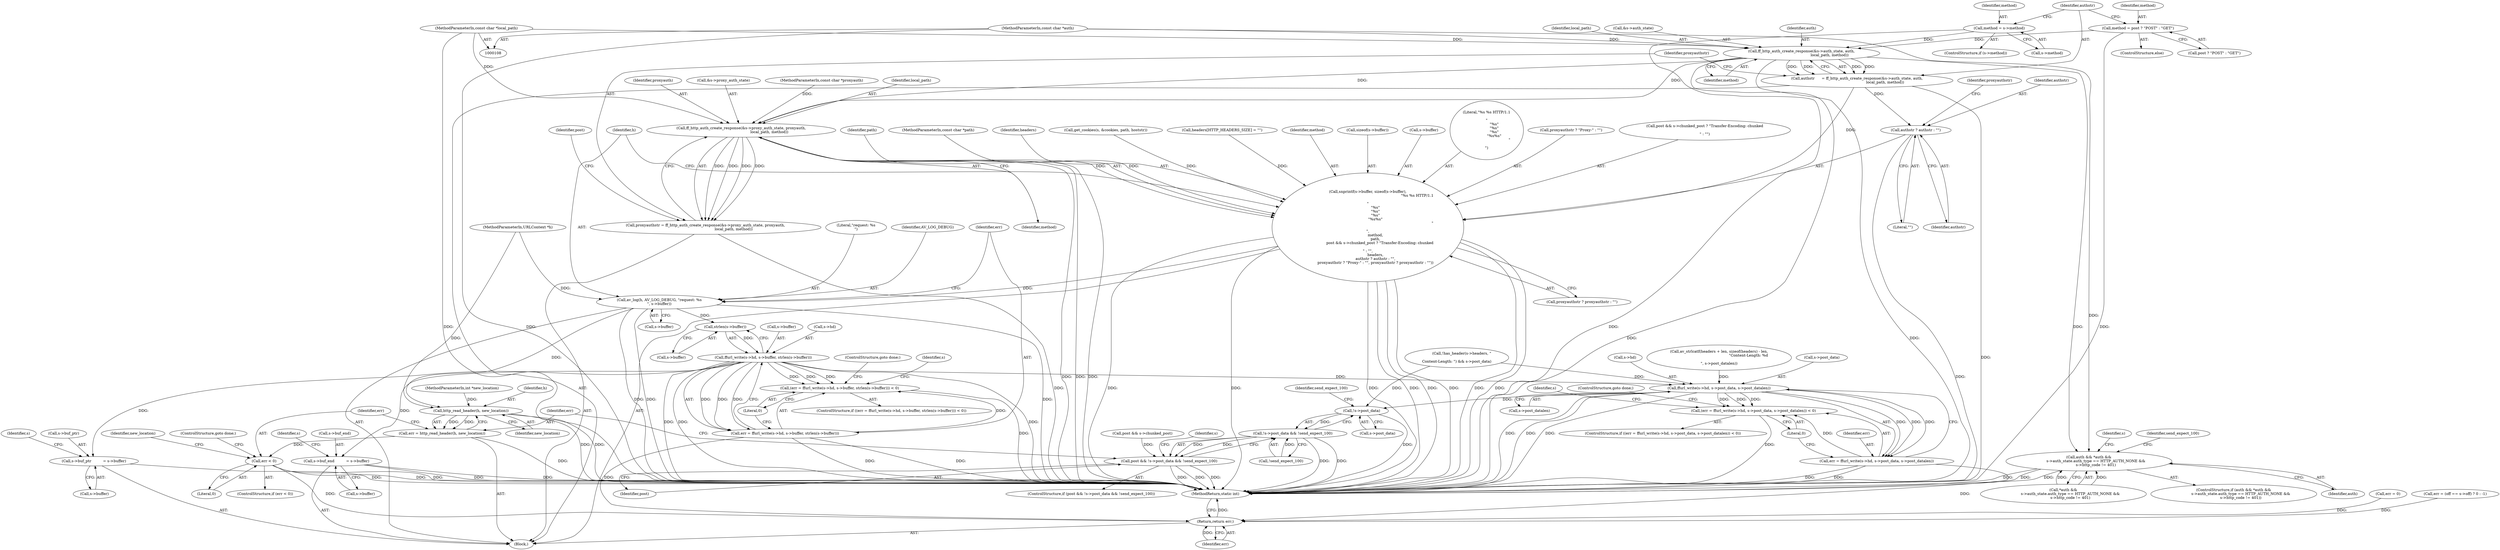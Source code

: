digraph "0_FFmpeg_2a05c8f813de6f2278827734bf8102291e7484aa_0@API" {
"1000190" [label="(Call,ff_http_auth_create_response(&s->auth_state, auth,\n                                                local_path, method))"];
"1000113" [label="(MethodParameterIn,const char *auth)"];
"1000111" [label="(MethodParameterIn,const char *local_path)"];
"1000176" [label="(Call,method = s->method)"];
"1000182" [label="(Call,method = post ? \"POST\" : \"GET\")"];
"1000188" [label="(Call,authstr      = ff_http_auth_create_response(&s->auth_state, auth,\n                                                local_path, method))"];
"1000561" [label="(Call,snprintf(s->buffer, sizeof(s->buffer),\n             \"%s %s HTTP/1.1\r\n\"\n             \"%s\"\n             \"%s\"\n             \"%s\"\n             \"%s%s\"\n             \"\r\n\",\n             method,\n             path,\n             post && s->chunked_post ? \"Transfer-Encoding: chunked\r\n\" : \"\",\n             headers,\n             authstr ? authstr : \"\",\n             proxyauthstr ? \"Proxy-\" : \"\", proxyauthstr ? proxyauthstr : \"\"))"];
"1000593" [label="(Call,av_log(h, AV_LOG_DEBUG, \"request: %s\n\", s->buffer))"];
"1000611" [label="(Call,strlen(s->buffer))"];
"1000604" [label="(Call,ffurl_write(s->hd, s->buffer, strlen(s->buffer)))"];
"1000601" [label="(Call,(err = ffurl_write(s->hd, s->buffer, strlen(s->buffer))) < 0)"];
"1000602" [label="(Call,err = ffurl_write(s->hd, s->buffer, strlen(s->buffer)))"];
"1000742" [label="(Return,return err;)"];
"1000625" [label="(Call,ffurl_write(s->hd, s->post_data, s->post_datalen))"];
"1000622" [label="(Call,(err = ffurl_write(s->hd, s->post_data, s->post_datalen)) < 0)"];
"1000623" [label="(Call,err = ffurl_write(s->hd, s->post_data, s->post_datalen))"];
"1000690" [label="(Call,!s->post_data)"];
"1000689" [label="(Call,!s->post_data && !send_expect_100)"];
"1000687" [label="(Call,post && !s->post_data && !send_expect_100)"];
"1000637" [label="(Call,s->buf_ptr          = s->buffer)"];
"1000644" [label="(Call,s->buf_end          = s->buffer)"];
"1000708" [label="(Call,http_read_header(h, new_location))"];
"1000706" [label="(Call,err = http_read_header(h, new_location))"];
"1000712" [label="(Call,err < 0)"];
"1000581" [label="(Call,authstr ? authstr : \"\")"];
"1000200" [label="(Call,ff_http_auth_create_response(&s->proxy_auth_state, proxyauth,\n                                                local_path, method))"];
"1000198" [label="(Call,proxyauthstr = ff_http_auth_create_response(&s->proxy_auth_state, proxyauth,\n                                                local_path, method))"];
"1000222" [label="(Call,auth && *auth &&\n            s->auth_state.auth_type == HTTP_AUTH_NONE &&\n            s->http_code != 401)"];
"1000702" [label="(Call,err = 0)"];
"1000501" [label="(Call,get_cookies(s, &cookies, path, hoststr))"];
"1000689" [label="(Call,!s->post_data && !send_expect_100)"];
"1000221" [label="(ControlStructure,if (auth && *auth &&\n            s->auth_state.auth_type == HTTP_AUTH_NONE &&\n            s->http_code != 401))"];
"1000694" [label="(Call,!send_expect_100)"];
"1000744" [label="(MethodReturn,static int)"];
"1000596" [label="(Literal,\"request: %s\n\")"];
"1000724" [label="(Call,err = (off == s->off) ? 0 : -1)"];
"1000116" [label="(Block,)"];
"1000710" [label="(Identifier,new_location)"];
"1000632" [label="(Call,s->post_datalen)"];
"1000626" [label="(Call,s->hd)"];
"1000707" [label="(Identifier,err)"];
"1000635" [label="(Literal,0)"];
"1000713" [label="(Identifier,err)"];
"1000602" [label="(Call,err = ffurl_write(s->hd, s->buffer, strlen(s->buffer)))"];
"1000589" [label="(Call,proxyauthstr ? proxyauthstr : \"\")"];
"1000584" [label="(Literal,\"\")"];
"1000182" [label="(Call,method = post ? \"POST\" : \"GET\")"];
"1000190" [label="(Call,ff_http_auth_create_response(&s->auth_state, auth,\n                                                local_path, method))"];
"1000573" [label="(Call,post && s->chunked_post)"];
"1000714" [label="(Literal,0)"];
"1000223" [label="(Identifier,auth)"];
"1000126" [label="(Call,headers[HTTP_HEADERS_SIZE] = \"\")"];
"1000706" [label="(Call,err = http_read_header(h, new_location))"];
"1000445" [label="(Call,av_strlcatf(headers + len, sizeof(headers) - len,\n                           \"Content-Length: %d\r\n\", s->post_datalen))"];
"1000625" [label="(Call,ffurl_write(s->hd, s->post_data, s->post_datalen))"];
"1000619" [label="(Identifier,s)"];
"1000712" [label="(Call,err < 0)"];
"1000570" [label="(Identifier,method)"];
"1000565" [label="(Call,sizeof(s->buffer))"];
"1000562" [label="(Call,s->buffer)"];
"1000718" [label="(Identifier,new_location)"];
"1000611" [label="(Call,strlen(s->buffer))"];
"1000699" [label="(Identifier,s)"];
"1000637" [label="(Call,s->buf_ptr          = s->buffer)"];
"1000583" [label="(Identifier,authstr)"];
"1000569" [label="(Literal,\"%s %s HTTP/1.1\r\n\"\n             \"%s\"\n             \"%s\"\n             \"%s\"\n             \"%s%s\"\n             \"\r\n\")"];
"1000686" [label="(ControlStructure,if (post && !s->post_data && !send_expect_100))"];
"1000742" [label="(Return,return err;)"];
"1000585" [label="(Call,proxyauthstr ? \"Proxy-\" : \"\")"];
"1000586" [label="(Identifier,proxyauthstr)"];
"1000196" [label="(Identifier,local_path)"];
"1000111" [label="(MethodParameterIn,const char *local_path)"];
"1000181" [label="(ControlStructure,else)"];
"1000743" [label="(Identifier,err)"];
"1000191" [label="(Call,&s->auth_state)"];
"1000572" [label="(Call,post && s->chunked_post ? \"Transfer-Encoding: chunked\r\n\" : \"\")"];
"1000195" [label="(Identifier,auth)"];
"1000622" [label="(Call,(err = ffurl_write(s->hd, s->post_data, s->post_datalen)) < 0)"];
"1000687" [label="(Call,post && !s->post_data && !send_expect_100)"];
"1000616" [label="(ControlStructure,goto done;)"];
"1000690" [label="(Call,!s->post_data)"];
"1000639" [label="(Identifier,s)"];
"1000646" [label="(Identifier,s)"];
"1000624" [label="(Identifier,err)"];
"1000205" [label="(Identifier,proxyauth)"];
"1000593" [label="(Call,av_log(h, AV_LOG_DEBUG, \"request: %s\n\", s->buffer))"];
"1000608" [label="(Call,s->buffer)"];
"1000603" [label="(Identifier,err)"];
"1000582" [label="(Identifier,authstr)"];
"1000605" [label="(Call,s->hd)"];
"1000594" [label="(Identifier,h)"];
"1000210" [label="(Identifier,post)"];
"1000597" [label="(Call,s->buffer)"];
"1000109" [label="(MethodParameterIn,URLContext *h)"];
"1000629" [label="(Call,s->post_data)"];
"1000695" [label="(Identifier,send_expect_100)"];
"1000715" [label="(ControlStructure,goto done;)"];
"1000201" [label="(Call,&s->proxy_auth_state)"];
"1000114" [label="(MethodParameterIn,const char *proxyauth)"];
"1000561" [label="(Call,snprintf(s->buffer, sizeof(s->buffer),\n             \"%s %s HTTP/1.1\r\n\"\n             \"%s\"\n             \"%s\"\n             \"%s\"\n             \"%s%s\"\n             \"\r\n\",\n             method,\n             path,\n             post && s->chunked_post ? \"Transfer-Encoding: chunked\r\n\" : \"\",\n             headers,\n             authstr ? authstr : \"\",\n             proxyauthstr ? \"Proxy-\" : \"\", proxyauthstr ? proxyauthstr : \"\"))"];
"1000113" [label="(MethodParameterIn,const char *auth)"];
"1000623" [label="(Call,err = ffurl_write(s->hd, s->post_data, s->post_datalen))"];
"1000246" [label="(Identifier,s)"];
"1000641" [label="(Call,s->buffer)"];
"1000115" [label="(MethodParameterIn,int *new_location)"];
"1000189" [label="(Identifier,authstr)"];
"1000600" [label="(ControlStructure,if ((err = ffurl_write(s->hd, s->buffer, strlen(s->buffer))) < 0))"];
"1000595" [label="(Identifier,AV_LOG_DEBUG)"];
"1000648" [label="(Call,s->buffer)"];
"1000198" [label="(Call,proxyauthstr = ff_http_auth_create_response(&s->proxy_auth_state, proxyauth,\n                                                local_path, method))"];
"1000571" [label="(Identifier,path)"];
"1000110" [label="(MethodParameterIn,const char *path)"];
"1000615" [label="(Literal,0)"];
"1000621" [label="(ControlStructure,if ((err = ffurl_write(s->hd, s->post_data, s->post_datalen)) < 0))"];
"1000644" [label="(Call,s->buf_end          = s->buffer)"];
"1000711" [label="(ControlStructure,if (err < 0))"];
"1000601" [label="(Call,(err = ffurl_write(s->hd, s->buffer, strlen(s->buffer))) < 0)"];
"1000612" [label="(Call,s->buffer)"];
"1000183" [label="(Identifier,method)"];
"1000708" [label="(Call,http_read_header(h, new_location))"];
"1000638" [label="(Call,s->buf_ptr)"];
"1000206" [label="(Identifier,local_path)"];
"1000241" [label="(Identifier,send_expect_100)"];
"1000184" [label="(Call,post ? \"POST\" : \"GET\")"];
"1000709" [label="(Identifier,h)"];
"1000172" [label="(ControlStructure,if (s->method))"];
"1000224" [label="(Call,*auth &&\n            s->auth_state.auth_type == HTTP_AUTH_NONE &&\n            s->http_code != 401)"];
"1000433" [label="(Call,!has_header(s->headers, \"\r\nContent-Length: \") && s->post_data)"];
"1000653" [label="(Identifier,s)"];
"1000636" [label="(ControlStructure,goto done;)"];
"1000581" [label="(Call,authstr ? authstr : \"\")"];
"1000645" [label="(Call,s->buf_end)"];
"1000178" [label="(Call,s->method)"];
"1000688" [label="(Identifier,post)"];
"1000199" [label="(Identifier,proxyauthstr)"];
"1000177" [label="(Identifier,method)"];
"1000188" [label="(Call,authstr      = ff_http_auth_create_response(&s->auth_state, auth,\n                                                local_path, method))"];
"1000200" [label="(Call,ff_http_auth_create_response(&s->proxy_auth_state, proxyauth,\n                                                local_path, method))"];
"1000207" [label="(Identifier,method)"];
"1000580" [label="(Identifier,headers)"];
"1000176" [label="(Call,method = s->method)"];
"1000197" [label="(Identifier,method)"];
"1000222" [label="(Call,auth && *auth &&\n            s->auth_state.auth_type == HTTP_AUTH_NONE &&\n            s->http_code != 401)"];
"1000691" [label="(Call,s->post_data)"];
"1000604" [label="(Call,ffurl_write(s->hd, s->buffer, strlen(s->buffer)))"];
"1000190" -> "1000188"  [label="AST: "];
"1000190" -> "1000197"  [label="CFG: "];
"1000191" -> "1000190"  [label="AST: "];
"1000195" -> "1000190"  [label="AST: "];
"1000196" -> "1000190"  [label="AST: "];
"1000197" -> "1000190"  [label="AST: "];
"1000188" -> "1000190"  [label="CFG: "];
"1000190" -> "1000744"  [label="DDG: "];
"1000190" -> "1000744"  [label="DDG: "];
"1000190" -> "1000188"  [label="DDG: "];
"1000190" -> "1000188"  [label="DDG: "];
"1000190" -> "1000188"  [label="DDG: "];
"1000190" -> "1000188"  [label="DDG: "];
"1000113" -> "1000190"  [label="DDG: "];
"1000111" -> "1000190"  [label="DDG: "];
"1000176" -> "1000190"  [label="DDG: "];
"1000182" -> "1000190"  [label="DDG: "];
"1000190" -> "1000200"  [label="DDG: "];
"1000190" -> "1000200"  [label="DDG: "];
"1000190" -> "1000222"  [label="DDG: "];
"1000113" -> "1000108"  [label="AST: "];
"1000113" -> "1000744"  [label="DDG: "];
"1000113" -> "1000222"  [label="DDG: "];
"1000111" -> "1000108"  [label="AST: "];
"1000111" -> "1000744"  [label="DDG: "];
"1000111" -> "1000200"  [label="DDG: "];
"1000176" -> "1000172"  [label="AST: "];
"1000176" -> "1000178"  [label="CFG: "];
"1000177" -> "1000176"  [label="AST: "];
"1000178" -> "1000176"  [label="AST: "];
"1000189" -> "1000176"  [label="CFG: "];
"1000176" -> "1000744"  [label="DDG: "];
"1000182" -> "1000181"  [label="AST: "];
"1000182" -> "1000184"  [label="CFG: "];
"1000183" -> "1000182"  [label="AST: "];
"1000184" -> "1000182"  [label="AST: "];
"1000189" -> "1000182"  [label="CFG: "];
"1000182" -> "1000744"  [label="DDG: "];
"1000188" -> "1000116"  [label="AST: "];
"1000189" -> "1000188"  [label="AST: "];
"1000199" -> "1000188"  [label="CFG: "];
"1000188" -> "1000744"  [label="DDG: "];
"1000188" -> "1000561"  [label="DDG: "];
"1000188" -> "1000581"  [label="DDG: "];
"1000561" -> "1000116"  [label="AST: "];
"1000561" -> "1000589"  [label="CFG: "];
"1000562" -> "1000561"  [label="AST: "];
"1000565" -> "1000561"  [label="AST: "];
"1000569" -> "1000561"  [label="AST: "];
"1000570" -> "1000561"  [label="AST: "];
"1000571" -> "1000561"  [label="AST: "];
"1000572" -> "1000561"  [label="AST: "];
"1000580" -> "1000561"  [label="AST: "];
"1000581" -> "1000561"  [label="AST: "];
"1000585" -> "1000561"  [label="AST: "];
"1000589" -> "1000561"  [label="AST: "];
"1000594" -> "1000561"  [label="CFG: "];
"1000561" -> "1000744"  [label="DDG: "];
"1000561" -> "1000744"  [label="DDG: "];
"1000561" -> "1000744"  [label="DDG: "];
"1000561" -> "1000744"  [label="DDG: "];
"1000561" -> "1000744"  [label="DDG: "];
"1000561" -> "1000744"  [label="DDG: "];
"1000561" -> "1000744"  [label="DDG: "];
"1000561" -> "1000744"  [label="DDG: "];
"1000200" -> "1000561"  [label="DDG: "];
"1000501" -> "1000561"  [label="DDG: "];
"1000110" -> "1000561"  [label="DDG: "];
"1000126" -> "1000561"  [label="DDG: "];
"1000561" -> "1000593"  [label="DDG: "];
"1000593" -> "1000116"  [label="AST: "];
"1000593" -> "1000597"  [label="CFG: "];
"1000594" -> "1000593"  [label="AST: "];
"1000595" -> "1000593"  [label="AST: "];
"1000596" -> "1000593"  [label="AST: "];
"1000597" -> "1000593"  [label="AST: "];
"1000603" -> "1000593"  [label="CFG: "];
"1000593" -> "1000744"  [label="DDG: "];
"1000593" -> "1000744"  [label="DDG: "];
"1000593" -> "1000744"  [label="DDG: "];
"1000109" -> "1000593"  [label="DDG: "];
"1000593" -> "1000611"  [label="DDG: "];
"1000593" -> "1000708"  [label="DDG: "];
"1000611" -> "1000604"  [label="AST: "];
"1000611" -> "1000612"  [label="CFG: "];
"1000612" -> "1000611"  [label="AST: "];
"1000604" -> "1000611"  [label="CFG: "];
"1000611" -> "1000604"  [label="DDG: "];
"1000604" -> "1000602"  [label="AST: "];
"1000605" -> "1000604"  [label="AST: "];
"1000608" -> "1000604"  [label="AST: "];
"1000602" -> "1000604"  [label="CFG: "];
"1000604" -> "1000744"  [label="DDG: "];
"1000604" -> "1000744"  [label="DDG: "];
"1000604" -> "1000744"  [label="DDG: "];
"1000604" -> "1000601"  [label="DDG: "];
"1000604" -> "1000601"  [label="DDG: "];
"1000604" -> "1000601"  [label="DDG: "];
"1000604" -> "1000602"  [label="DDG: "];
"1000604" -> "1000602"  [label="DDG: "];
"1000604" -> "1000602"  [label="DDG: "];
"1000604" -> "1000625"  [label="DDG: "];
"1000604" -> "1000637"  [label="DDG: "];
"1000604" -> "1000644"  [label="DDG: "];
"1000601" -> "1000600"  [label="AST: "];
"1000601" -> "1000615"  [label="CFG: "];
"1000602" -> "1000601"  [label="AST: "];
"1000615" -> "1000601"  [label="AST: "];
"1000616" -> "1000601"  [label="CFG: "];
"1000619" -> "1000601"  [label="CFG: "];
"1000601" -> "1000744"  [label="DDG: "];
"1000602" -> "1000601"  [label="DDG: "];
"1000603" -> "1000602"  [label="AST: "];
"1000615" -> "1000602"  [label="CFG: "];
"1000602" -> "1000744"  [label="DDG: "];
"1000602" -> "1000744"  [label="DDG: "];
"1000602" -> "1000742"  [label="DDG: "];
"1000742" -> "1000116"  [label="AST: "];
"1000742" -> "1000743"  [label="CFG: "];
"1000743" -> "1000742"  [label="AST: "];
"1000744" -> "1000742"  [label="CFG: "];
"1000742" -> "1000744"  [label="DDG: "];
"1000743" -> "1000742"  [label="DDG: "];
"1000623" -> "1000742"  [label="DDG: "];
"1000712" -> "1000742"  [label="DDG: "];
"1000724" -> "1000742"  [label="DDG: "];
"1000702" -> "1000742"  [label="DDG: "];
"1000625" -> "1000623"  [label="AST: "];
"1000625" -> "1000632"  [label="CFG: "];
"1000626" -> "1000625"  [label="AST: "];
"1000629" -> "1000625"  [label="AST: "];
"1000632" -> "1000625"  [label="AST: "];
"1000623" -> "1000625"  [label="CFG: "];
"1000625" -> "1000744"  [label="DDG: "];
"1000625" -> "1000744"  [label="DDG: "];
"1000625" -> "1000744"  [label="DDG: "];
"1000625" -> "1000622"  [label="DDG: "];
"1000625" -> "1000622"  [label="DDG: "];
"1000625" -> "1000622"  [label="DDG: "];
"1000625" -> "1000623"  [label="DDG: "];
"1000625" -> "1000623"  [label="DDG: "];
"1000625" -> "1000623"  [label="DDG: "];
"1000433" -> "1000625"  [label="DDG: "];
"1000445" -> "1000625"  [label="DDG: "];
"1000625" -> "1000690"  [label="DDG: "];
"1000622" -> "1000621"  [label="AST: "];
"1000622" -> "1000635"  [label="CFG: "];
"1000623" -> "1000622"  [label="AST: "];
"1000635" -> "1000622"  [label="AST: "];
"1000636" -> "1000622"  [label="CFG: "];
"1000639" -> "1000622"  [label="CFG: "];
"1000622" -> "1000744"  [label="DDG: "];
"1000623" -> "1000622"  [label="DDG: "];
"1000624" -> "1000623"  [label="AST: "];
"1000635" -> "1000623"  [label="CFG: "];
"1000623" -> "1000744"  [label="DDG: "];
"1000623" -> "1000744"  [label="DDG: "];
"1000690" -> "1000689"  [label="AST: "];
"1000690" -> "1000691"  [label="CFG: "];
"1000691" -> "1000690"  [label="AST: "];
"1000695" -> "1000690"  [label="CFG: "];
"1000689" -> "1000690"  [label="CFG: "];
"1000690" -> "1000744"  [label="DDG: "];
"1000690" -> "1000689"  [label="DDG: "];
"1000433" -> "1000690"  [label="DDG: "];
"1000689" -> "1000687"  [label="AST: "];
"1000689" -> "1000694"  [label="CFG: "];
"1000694" -> "1000689"  [label="AST: "];
"1000687" -> "1000689"  [label="CFG: "];
"1000689" -> "1000744"  [label="DDG: "];
"1000689" -> "1000744"  [label="DDG: "];
"1000689" -> "1000687"  [label="DDG: "];
"1000689" -> "1000687"  [label="DDG: "];
"1000694" -> "1000689"  [label="DDG: "];
"1000687" -> "1000686"  [label="AST: "];
"1000687" -> "1000688"  [label="CFG: "];
"1000688" -> "1000687"  [label="AST: "];
"1000699" -> "1000687"  [label="CFG: "];
"1000707" -> "1000687"  [label="CFG: "];
"1000687" -> "1000744"  [label="DDG: "];
"1000687" -> "1000744"  [label="DDG: "];
"1000687" -> "1000744"  [label="DDG: "];
"1000573" -> "1000687"  [label="DDG: "];
"1000637" -> "1000116"  [label="AST: "];
"1000637" -> "1000641"  [label="CFG: "];
"1000638" -> "1000637"  [label="AST: "];
"1000641" -> "1000637"  [label="AST: "];
"1000646" -> "1000637"  [label="CFG: "];
"1000637" -> "1000744"  [label="DDG: "];
"1000644" -> "1000116"  [label="AST: "];
"1000644" -> "1000648"  [label="CFG: "];
"1000645" -> "1000644"  [label="AST: "];
"1000648" -> "1000644"  [label="AST: "];
"1000653" -> "1000644"  [label="CFG: "];
"1000644" -> "1000744"  [label="DDG: "];
"1000644" -> "1000744"  [label="DDG: "];
"1000708" -> "1000706"  [label="AST: "];
"1000708" -> "1000710"  [label="CFG: "];
"1000709" -> "1000708"  [label="AST: "];
"1000710" -> "1000708"  [label="AST: "];
"1000706" -> "1000708"  [label="CFG: "];
"1000708" -> "1000744"  [label="DDG: "];
"1000708" -> "1000744"  [label="DDG: "];
"1000708" -> "1000706"  [label="DDG: "];
"1000708" -> "1000706"  [label="DDG: "];
"1000109" -> "1000708"  [label="DDG: "];
"1000115" -> "1000708"  [label="DDG: "];
"1000706" -> "1000116"  [label="AST: "];
"1000707" -> "1000706"  [label="AST: "];
"1000713" -> "1000706"  [label="CFG: "];
"1000706" -> "1000744"  [label="DDG: "];
"1000706" -> "1000712"  [label="DDG: "];
"1000712" -> "1000711"  [label="AST: "];
"1000712" -> "1000714"  [label="CFG: "];
"1000713" -> "1000712"  [label="AST: "];
"1000714" -> "1000712"  [label="AST: "];
"1000715" -> "1000712"  [label="CFG: "];
"1000718" -> "1000712"  [label="CFG: "];
"1000712" -> "1000744"  [label="DDG: "];
"1000712" -> "1000744"  [label="DDG: "];
"1000581" -> "1000583"  [label="CFG: "];
"1000581" -> "1000584"  [label="CFG: "];
"1000582" -> "1000581"  [label="AST: "];
"1000583" -> "1000581"  [label="AST: "];
"1000584" -> "1000581"  [label="AST: "];
"1000586" -> "1000581"  [label="CFG: "];
"1000581" -> "1000744"  [label="DDG: "];
"1000200" -> "1000198"  [label="AST: "];
"1000200" -> "1000207"  [label="CFG: "];
"1000201" -> "1000200"  [label="AST: "];
"1000205" -> "1000200"  [label="AST: "];
"1000206" -> "1000200"  [label="AST: "];
"1000207" -> "1000200"  [label="AST: "];
"1000198" -> "1000200"  [label="CFG: "];
"1000200" -> "1000744"  [label="DDG: "];
"1000200" -> "1000744"  [label="DDG: "];
"1000200" -> "1000744"  [label="DDG: "];
"1000200" -> "1000198"  [label="DDG: "];
"1000200" -> "1000198"  [label="DDG: "];
"1000200" -> "1000198"  [label="DDG: "];
"1000200" -> "1000198"  [label="DDG: "];
"1000114" -> "1000200"  [label="DDG: "];
"1000198" -> "1000116"  [label="AST: "];
"1000199" -> "1000198"  [label="AST: "];
"1000210" -> "1000198"  [label="CFG: "];
"1000198" -> "1000744"  [label="DDG: "];
"1000222" -> "1000221"  [label="AST: "];
"1000222" -> "1000223"  [label="CFG: "];
"1000222" -> "1000224"  [label="CFG: "];
"1000223" -> "1000222"  [label="AST: "];
"1000224" -> "1000222"  [label="AST: "];
"1000241" -> "1000222"  [label="CFG: "];
"1000246" -> "1000222"  [label="CFG: "];
"1000222" -> "1000744"  [label="DDG: "];
"1000222" -> "1000744"  [label="DDG: "];
"1000222" -> "1000744"  [label="DDG: "];
"1000224" -> "1000222"  [label="DDG: "];
"1000224" -> "1000222"  [label="DDG: "];
}
